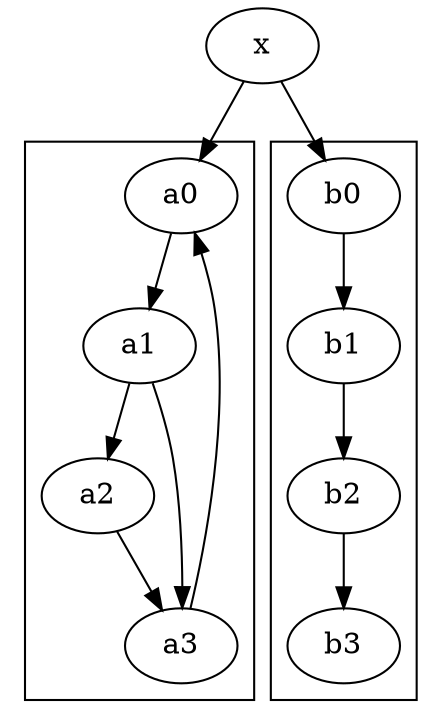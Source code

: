 # Generated Tor  2 Okt 2008 11:03:36 GMT by dot - Graphviz version 2.20.2 (Tue Jul  1 11:56:55 UTC 2008)
#
# 
# real	0m0.214s
# user	0m0.125s
# sys	0m0.034s

digraph G {
	node [label="\N"];
	graph [bb="0,0,394,213",
		_draw_="c 5 -white C 5 -white P 4 0 0 0 213 394 213 394 0 ",
		xdotversion="1.2"];
	subgraph cluster_c0 {
		graph [bb="1,49,175,212",
			_draw_="c 5 -black p 4 1 49 1 212 175 212 175 49 ",
			xdotversion=""];
		a0 [pos="87,76", width="0.75", height="0.50", _draw_="c 5 -black e 87 76 27 18 ", _ldraw_="F 14.000000 11 -Times-Roman c 5 -black T 87 68 0 10 2 -a0 "];
		a1 [pos="139,137", width="0.75", height="0.50", _draw_="c 5 -black e 139 137 27 18 ", _ldraw_="F 14.000000 11 -Times-Roman c 5 -black T 139 129 0 10 2 -a1 "];
		a2 [pos="85,185", width="0.75", height="0.50", _draw_="c 5 -black e 85 185 27 18 ", _ldraw_="F 14.000000 11 -Times-Roman c 5 -black T 85 177 0 10 2 -a2 "];
		a3 [pos="37,136", width="0.75", height="0.50", _draw_="c 5 -black e 37 136 27 18 ", _ldraw_="F 14.000000 11 -Times-Roman c 5 -black T 37 128 0 10 2 -a3 "];
		a0 -> a1 [pos="e,126,121 100,92 106,99 113,106 119,113", _draw_="c 5 -black B 4 100 92 106 99 113 106 119 113 ", _hdraw_="S 5 -solid S 15 -setlinewidth(1) c 5 -black C 5 -black P 3 117 116 126 121 122 111 "];
		a1 -> a2 [pos="e,102,170 123,151 119,155 114,159 109,163", _draw_="c 5 -black B 4 123 151 119 155 114 159 109 163 ", _hdraw_="S 5 -solid S 15 -setlinewidth(1) c 5 -black C 5 -black P 3 107 160 102 170 112 165 "];
		a2 -> a3 [pos="e,52,151 70,170 66,166 63,162 59,158", _draw_="c 5 -black B 4 70 170 66 166 63 162 59 158 ", _hdraw_="S 5 -solid S 15 -setlinewidth(1) c 5 -black C 5 -black P 3 62 156 52 151 57 161 "];
	}
	subgraph cluster_c1 {
		graph [bb="219,49,393,212",
			_draw_="c 5 -black p 4 219 49 219 212 393 212 393 49 ",
			xdotversion=""];
		b0 [pos="308,75", width="0.75", height="0.50", _draw_="c 5 -black e 308 75 27 18 ", _ldraw_="F 14.000000 11 -Times-Roman c 5 -black T 308 67 0 11 2 -b0 "];
		b1 [pos="254,135", width="0.75", height="0.50", _draw_="c 5 -black e 254 135 27 18 ", _ldraw_="F 14.000000 11 -Times-Roman c 5 -black T 254 127 0 11 2 -b1 "];
		b2 [pos="308,184", width="0.75", height="0.50", _draw_="c 5 -black e 308 184 27 18 ", _ldraw_="F 14.000000 11 -Times-Roman c 5 -black T 308 176 0 11 2 -b2 "];
		b3 [pos="357,136", width="0.75", height="0.50", _draw_="c 5 -black e 357 136 27 18 ", _ldraw_="F 14.000000 11 -Times-Roman c 5 -black T 357 128 0 11 2 -b3 "];
		b0 -> b1 [pos="e,268,119 294,90 288,97 281,104 275,111", _draw_="c 5 -black B 4 294 90 288 97 281 104 275 111 ", _hdraw_="S 5 -solid S 15 -setlinewidth(1) c 5 -black C 5 -black P 3 272 109 268 119 277 114 "];
		b1 -> b2 [pos="e,292,169 270,150 274,154 279,158 284,162", _draw_="c 5 -black B 4 270 150 274 154 279 158 284 162 ", _hdraw_="S 5 -solid S 15 -setlinewidth(1) c 5 -black C 5 -black P 3 282 165 292 169 287 160 "];
		b2 -> b3 [pos="e,342,151 323,169 327,165 331,162 335,158", _draw_="c 5 -black B 4 323 169 327 165 331 162 335 158 ", _hdraw_="S 5 -solid S 15 -setlinewidth(1) c 5 -black C 5 -black P 3 337 161 342 151 332 156 "];
	}
	x [pos="197,19", width="0.75", height="0.50", _draw_="c 5 -black e 197 19 27 18 ", _ldraw_="F 14.000000 11 -Times-Roman c 5 -black T 197 11 0 5 1 -x "];
	x -> a0 [pos="e,109,65 176,30 160,39 136,51 118,60", _draw_="c 5 -black B 4 176 30 160 39 136 51 118 60 ", _hdraw_="S 5 -solid S 15 -setlinewidth(1) c 5 -black C 5 -black P 3 116 57 109 65 119 63 "];
	x -> b0 [pos="e,286,64 219,30 235,39 259,50 277,59", _draw_="c 5 -black B 4 219 30 235 39 259 50 277 59 ", _hdraw_="S 5 -solid S 15 -setlinewidth(1) c 5 -black C 5 -black P 3 276 62 286 64 279 56 "];
	a1 -> a3 [pos="e,64,136 112,137 100,137 87,136 74,136", _draw_="c 5 -black B 4 112 137 100 137 87 136 74 136 ", _hdraw_="S 5 -solid S 15 -setlinewidth(1) c 5 -black C 5 -black P 3 74 133 64 136 74 140 "];
	a3 -> a0 [pos="e,73,92 50,120 55,114 61,107 67,100", _draw_="c 5 -black B 4 50 120 55 114 61 107 67 100 ", _hdraw_="S 5 -solid S 15 -setlinewidth(1) c 5 -black C 5 -black P 3 70 102 73 92 64 98 "];
}
